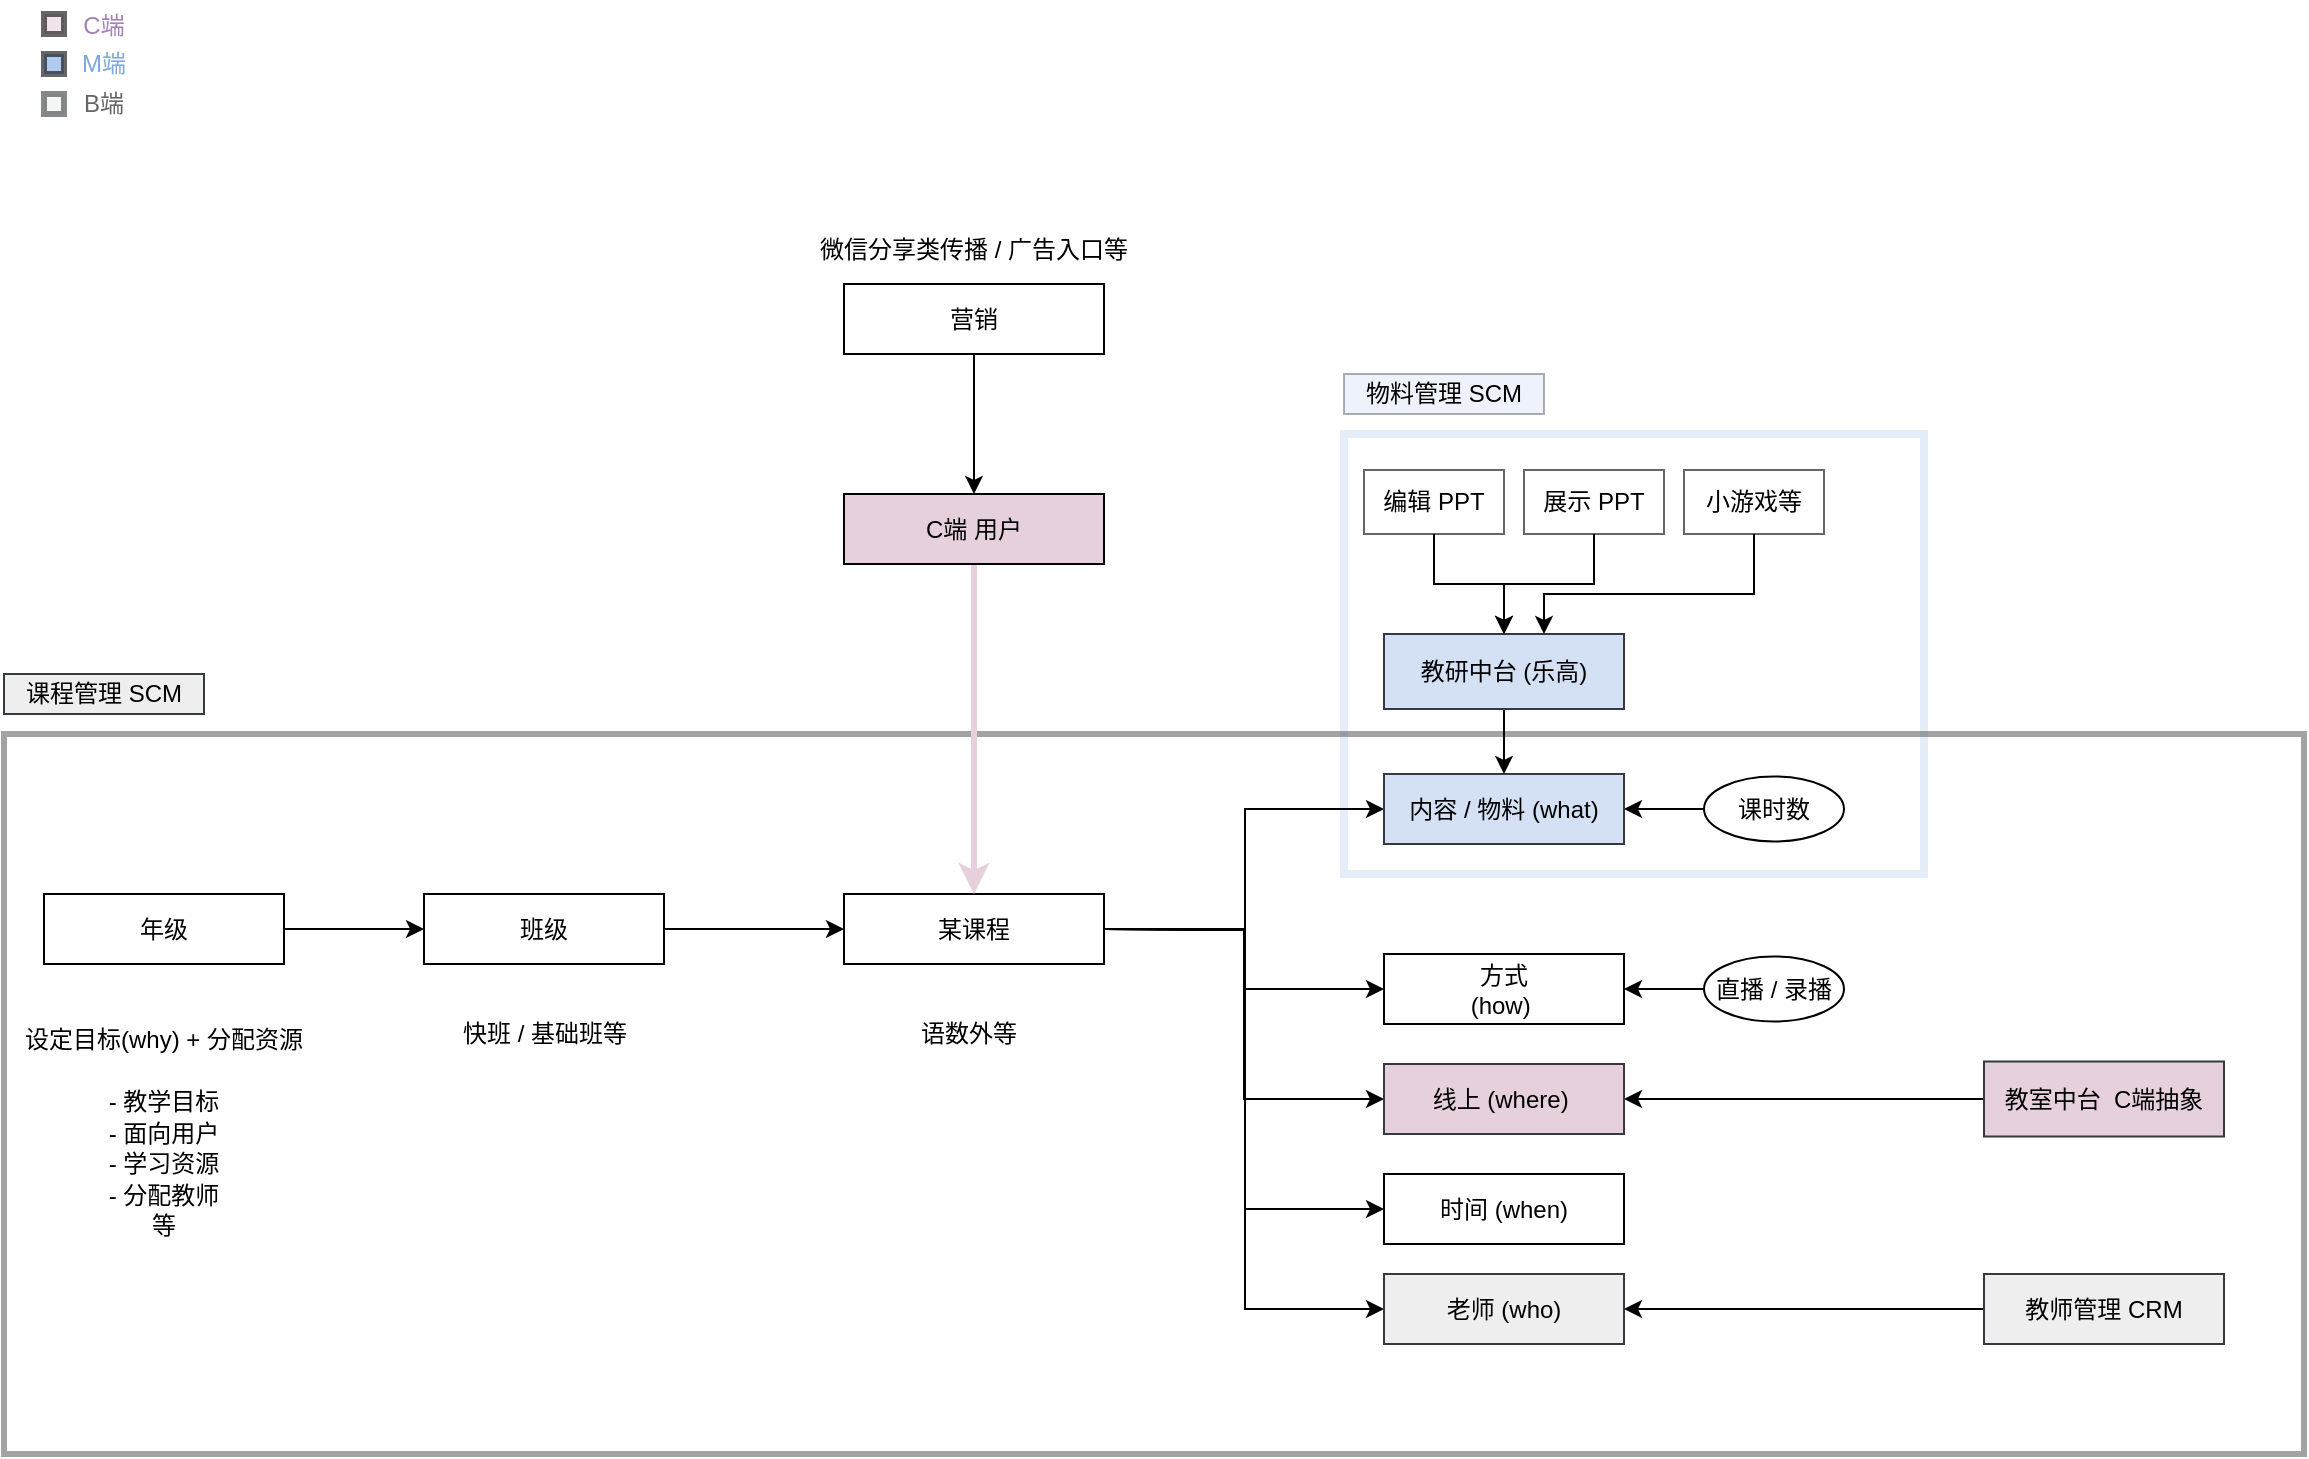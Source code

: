 <mxfile version="13.6.10" type="github">
  <diagram id="Rec8AMHsE2q6tZvkpwHi" name="Page-1">
    <mxGraphModel dx="1304" dy="871" grid="1" gridSize="10" guides="1" tooltips="1" connect="1" arrows="1" fold="1" page="1" pageScale="1" pageWidth="850" pageHeight="1100" math="0" shadow="0">
      <root>
        <mxCell id="0" />
        <mxCell id="1" parent="0" />
        <mxCell id="WLZFkZvw7_LWW6aZTqp_-33" value="" style="rounded=0;whiteSpace=wrap;html=1;fillColor=none;strokeWidth=4;opacity=60;strokeColor=#D4E1F5;" vertex="1" parent="1">
          <mxGeometry x="680" y="250" width="290" height="220" as="geometry" />
        </mxCell>
        <mxCell id="WLZFkZvw7_LWW6aZTqp_-14" value="" style="rounded=0;whiteSpace=wrap;html=1;fillColor=none;strokeWidth=3;opacity=60;strokeColor=#666666;" vertex="1" parent="1">
          <mxGeometry x="10" y="400" width="1150" height="360" as="geometry" />
        </mxCell>
        <mxCell id="uW_DLqb9Pa4qT4BQbRd9-25" value="" style="edgeStyle=orthogonalEdgeStyle;rounded=0;orthogonalLoop=1;jettySize=auto;html=1;" parent="1" source="-9T3dmOt2mQuRKZvPXTW-31" target="uW_DLqb9Pa4qT4BQbRd9-24" edge="1">
          <mxGeometry relative="1" as="geometry" />
        </mxCell>
        <mxCell id="-9T3dmOt2mQuRKZvPXTW-31" value="年级" style="whiteSpace=wrap;html=1;rounded=0;" parent="1" vertex="1">
          <mxGeometry x="30" y="480" width="120" height="35" as="geometry" />
        </mxCell>
        <mxCell id="-9T3dmOt2mQuRKZvPXTW-33" value="&lt;p style=&quot;line-height: 130%&quot;&gt;设定目标(why) + 分配资源&lt;br&gt;&lt;br&gt;- 教学目标&lt;br&gt;- 面向用户&lt;br&gt;- 学习资源&lt;br&gt;- 分配教师&lt;br&gt;等&lt;br&gt;&lt;/p&gt;" style="text;html=1;strokeColor=none;fillColor=none;align=center;verticalAlign=middle;whiteSpace=wrap;rounded=0;" parent="1" vertex="1">
          <mxGeometry x="15" y="535" width="150" height="130" as="geometry" />
        </mxCell>
        <mxCell id="uW_DLqb9Pa4qT4BQbRd9-6" value="" style="edgeStyle=orthogonalEdgeStyle;rounded=0;orthogonalLoop=1;jettySize=auto;html=1;entryX=0;entryY=0.5;entryDx=0;entryDy=0;" parent="1" target="uW_DLqb9Pa4qT4BQbRd9-5" edge="1">
          <mxGeometry relative="1" as="geometry">
            <mxPoint x="560" y="497.5" as="sourcePoint" />
          </mxGeometry>
        </mxCell>
        <mxCell id="uW_DLqb9Pa4qT4BQbRd9-7" value="" style="edgeStyle=orthogonalEdgeStyle;rounded=0;orthogonalLoop=1;jettySize=auto;html=1;entryX=0;entryY=0.5;entryDx=0;entryDy=0;" parent="1" target="uW_DLqb9Pa4qT4BQbRd9-3" edge="1">
          <mxGeometry relative="1" as="geometry">
            <mxPoint x="560" y="497.5" as="sourcePoint" />
          </mxGeometry>
        </mxCell>
        <mxCell id="uW_DLqb9Pa4qT4BQbRd9-17" value="" style="edgeStyle=orthogonalEdgeStyle;rounded=0;orthogonalLoop=1;jettySize=auto;html=1;entryX=0;entryY=0.5;entryDx=0;entryDy=0;" parent="1" target="uW_DLqb9Pa4qT4BQbRd9-16" edge="1">
          <mxGeometry relative="1" as="geometry">
            <mxPoint x="560" y="497.5" as="sourcePoint" />
          </mxGeometry>
        </mxCell>
        <mxCell id="uW_DLqb9Pa4qT4BQbRd9-23" value="" style="edgeStyle=orthogonalEdgeStyle;rounded=0;orthogonalLoop=1;jettySize=auto;html=1;entryX=0;entryY=0.5;entryDx=0;entryDy=0;" parent="1" target="uW_DLqb9Pa4qT4BQbRd9-11" edge="1">
          <mxGeometry relative="1" as="geometry">
            <mxPoint x="560" y="497.5" as="sourcePoint" />
            <mxPoint x="490" y="582.5" as="targetPoint" />
          </mxGeometry>
        </mxCell>
        <mxCell id="WLZFkZvw7_LWW6aZTqp_-43" value="" style="edgeStyle=orthogonalEdgeStyle;rounded=0;orthogonalLoop=1;jettySize=auto;html=1;startArrow=none;startFill=0;endArrow=classic;endFill=1;entryX=0;entryY=0.5;entryDx=0;entryDy=0;" edge="1" parent="1" source="uW_DLqb9Pa4qT4BQbRd9-1" target="WLZFkZvw7_LWW6aZTqp_-40">
          <mxGeometry relative="1" as="geometry">
            <mxPoint x="640" y="497.5" as="targetPoint" />
          </mxGeometry>
        </mxCell>
        <mxCell id="uW_DLqb9Pa4qT4BQbRd9-1" value="某课程" style="whiteSpace=wrap;html=1;rounded=0;" parent="1" vertex="1">
          <mxGeometry x="430" y="480" width="130" height="35" as="geometry" />
        </mxCell>
        <mxCell id="WLZFkZvw7_LWW6aZTqp_-4" value="" style="edgeStyle=orthogonalEdgeStyle;rounded=0;orthogonalLoop=1;jettySize=auto;html=1;startArrow=classic;startFill=1;endArrow=none;endFill=0;" edge="1" parent="1" source="uW_DLqb9Pa4qT4BQbRd9-3" target="WLZFkZvw7_LWW6aZTqp_-3">
          <mxGeometry relative="1" as="geometry" />
        </mxCell>
        <mxCell id="uW_DLqb9Pa4qT4BQbRd9-3" value="内容 / 物料 (what)" style="whiteSpace=wrap;html=1;rounded=0;strokeColor=#36393d;fillColor=#D4E1F5;" parent="1" vertex="1">
          <mxGeometry x="700" y="420" width="120" height="35" as="geometry" />
        </mxCell>
        <mxCell id="uW_DLqb9Pa4qT4BQbRd9-5" value="方式&lt;br&gt;(how)&amp;nbsp;" style="whiteSpace=wrap;html=1;rounded=0;" parent="1" vertex="1">
          <mxGeometry x="700" y="510" width="120" height="35" as="geometry" />
        </mxCell>
        <mxCell id="uW_DLqb9Pa4qT4BQbRd9-11" value="老师 (who)" style="whiteSpace=wrap;html=1;rounded=0;strokeColor=#36393d;fillColor=#eeeeee;" parent="1" vertex="1">
          <mxGeometry x="700" y="670" width="120" height="35" as="geometry" />
        </mxCell>
        <mxCell id="uW_DLqb9Pa4qT4BQbRd9-16" value="时间 (when)" style="whiteSpace=wrap;html=1;rounded=0;" parent="1" vertex="1">
          <mxGeometry x="700" y="620" width="120" height="35" as="geometry" />
        </mxCell>
        <mxCell id="uW_DLqb9Pa4qT4BQbRd9-26" value="" style="edgeStyle=orthogonalEdgeStyle;rounded=0;orthogonalLoop=1;jettySize=auto;html=1;" parent="1" source="uW_DLqb9Pa4qT4BQbRd9-24" target="uW_DLqb9Pa4qT4BQbRd9-1" edge="1">
          <mxGeometry relative="1" as="geometry" />
        </mxCell>
        <mxCell id="uW_DLqb9Pa4qT4BQbRd9-24" value="班级" style="whiteSpace=wrap;html=1;rounded=0;" parent="1" vertex="1">
          <mxGeometry x="220" y="480" width="120" height="35" as="geometry" />
        </mxCell>
        <mxCell id="uW_DLqb9Pa4qT4BQbRd9-27" value="快班 / 基础班等" style="text;html=1;strokeColor=none;fillColor=none;align=center;verticalAlign=middle;whiteSpace=wrap;rounded=0;" parent="1" vertex="1">
          <mxGeometry x="237.5" y="535" width="85" height="30" as="geometry" />
        </mxCell>
        <mxCell id="uW_DLqb9Pa4qT4BQbRd9-28" value="语数外等" style="text;html=1;strokeColor=none;fillColor=none;align=center;verticalAlign=middle;whiteSpace=wrap;rounded=0;" parent="1" vertex="1">
          <mxGeometry x="450" y="535" width="85" height="30" as="geometry" />
        </mxCell>
        <mxCell id="WLZFkZvw7_LWW6aZTqp_-3" value="课时数" style="ellipse;whiteSpace=wrap;html=1;rounded=0;" vertex="1" parent="1">
          <mxGeometry x="860" y="421.25" width="70" height="32.5" as="geometry" />
        </mxCell>
        <mxCell id="WLZFkZvw7_LWW6aZTqp_-9" value="" style="edgeStyle=orthogonalEdgeStyle;rounded=0;orthogonalLoop=1;jettySize=auto;html=1;startArrow=none;startFill=0;endArrow=classic;endFill=1;entryX=1;entryY=0.5;entryDx=0;entryDy=0;" edge="1" parent="1" source="WLZFkZvw7_LWW6aZTqp_-5" target="uW_DLqb9Pa4qT4BQbRd9-5">
          <mxGeometry relative="1" as="geometry">
            <mxPoint x="820" y="534" as="targetPoint" />
          </mxGeometry>
        </mxCell>
        <mxCell id="WLZFkZvw7_LWW6aZTqp_-5" value="直播 / 录播" style="ellipse;whiteSpace=wrap;html=1;rounded=0;" vertex="1" parent="1">
          <mxGeometry x="860" y="511.25" width="70" height="32.5" as="geometry" />
        </mxCell>
        <mxCell id="WLZFkZvw7_LWW6aZTqp_-12" value="" style="edgeStyle=orthogonalEdgeStyle;rounded=0;orthogonalLoop=1;jettySize=auto;html=1;startArrow=none;startFill=0;endArrow=classic;endFill=1;entryX=1;entryY=0.5;entryDx=0;entryDy=0;" edge="1" parent="1" source="WLZFkZvw7_LWW6aZTqp_-10" target="uW_DLqb9Pa4qT4BQbRd9-11">
          <mxGeometry relative="1" as="geometry">
            <mxPoint x="880" y="607.5" as="targetPoint" />
          </mxGeometry>
        </mxCell>
        <mxCell id="WLZFkZvw7_LWW6aZTqp_-10" value="教师管理 CRM" style="whiteSpace=wrap;html=1;rounded=0;strokeColor=#36393d;fillColor=#eeeeee;" vertex="1" parent="1">
          <mxGeometry x="1000" y="670" width="120" height="35" as="geometry" />
        </mxCell>
        <mxCell id="WLZFkZvw7_LWW6aZTqp_-18" value="" style="edgeStyle=orthogonalEdgeStyle;rounded=0;orthogonalLoop=1;jettySize=auto;html=1;startArrow=none;startFill=0;endArrow=classic;endFill=1;entryX=0.5;entryY=0;entryDx=0;entryDy=0;strokeWidth=3;strokeColor=#E6D0DE;" edge="1" parent="1" source="WLZFkZvw7_LWW6aZTqp_-15" target="uW_DLqb9Pa4qT4BQbRd9-1">
          <mxGeometry relative="1" as="geometry">
            <mxPoint x="495" y="400" as="targetPoint" />
          </mxGeometry>
        </mxCell>
        <mxCell id="WLZFkZvw7_LWW6aZTqp_-15" value="C端 用户" style="whiteSpace=wrap;html=1;rounded=0;fillColor=#E6D0DE;" vertex="1" parent="1">
          <mxGeometry x="430" y="280" width="130" height="35" as="geometry" />
        </mxCell>
        <mxCell id="WLZFkZvw7_LWW6aZTqp_-19" value="课程管理 SCM" style="text;html=1;strokeColor=#36393d;align=center;verticalAlign=middle;whiteSpace=wrap;rounded=0;fillColor=#eeeeee;" vertex="1" parent="1">
          <mxGeometry x="10" y="370" width="100" height="20" as="geometry" />
        </mxCell>
        <mxCell id="WLZFkZvw7_LWW6aZTqp_-24" value="" style="edgeStyle=orthogonalEdgeStyle;rounded=0;orthogonalLoop=1;jettySize=auto;html=1;startArrow=none;startFill=0;endArrow=classic;endFill=1;" edge="1" parent="1" source="WLZFkZvw7_LWW6aZTqp_-23" target="WLZFkZvw7_LWW6aZTqp_-15">
          <mxGeometry relative="1" as="geometry" />
        </mxCell>
        <mxCell id="WLZFkZvw7_LWW6aZTqp_-23" value="营销" style="whiteSpace=wrap;html=1;rounded=0;" vertex="1" parent="1">
          <mxGeometry x="430" y="175" width="130" height="35" as="geometry" />
        </mxCell>
        <mxCell id="WLZFkZvw7_LWW6aZTqp_-25" value="微信分享类传播 / 广告入口等" style="text;html=1;strokeColor=none;fillColor=none;align=center;verticalAlign=middle;whiteSpace=wrap;rounded=0;" vertex="1" parent="1">
          <mxGeometry x="415" y="147.5" width="160" height="20" as="geometry" />
        </mxCell>
        <mxCell id="WLZFkZvw7_LWW6aZTqp_-28" value="" style="edgeStyle=orthogonalEdgeStyle;rounded=0;orthogonalLoop=1;jettySize=auto;html=1;startArrow=none;startFill=0;endArrow=classic;endFill=1;exitX=0.5;exitY=1;exitDx=0;exitDy=0;" edge="1" parent="1" source="WLZFkZvw7_LWW6aZTqp_-29" target="uW_DLqb9Pa4qT4BQbRd9-3">
          <mxGeometry relative="1" as="geometry">
            <mxPoint x="760" y="337.5" as="sourcePoint" />
          </mxGeometry>
        </mxCell>
        <mxCell id="WLZFkZvw7_LWW6aZTqp_-29" value="教研中台 (乐高)" style="whiteSpace=wrap;html=1;rounded=0;strokeColor=#36393d;fillColor=#D4E1F5;" vertex="1" parent="1">
          <mxGeometry x="700" y="350" width="120" height="37.5" as="geometry" />
        </mxCell>
        <mxCell id="WLZFkZvw7_LWW6aZTqp_-34" value="物料管理 SCM" style="text;html=1;strokeColor=#36393d;align=center;verticalAlign=middle;whiteSpace=wrap;rounded=0;opacity=40;fillColor=#D4E1F5;" vertex="1" parent="1">
          <mxGeometry x="680" y="220" width="100" height="20" as="geometry" />
        </mxCell>
        <mxCell id="WLZFkZvw7_LWW6aZTqp_-37" value="" style="edgeStyle=orthogonalEdgeStyle;rounded=0;orthogonalLoop=1;jettySize=auto;html=1;startArrow=none;startFill=0;endArrow=classic;endFill=1;entryX=1;entryY=0.5;entryDx=0;entryDy=0;" edge="1" parent="1" source="WLZFkZvw7_LWW6aZTqp_-36" target="WLZFkZvw7_LWW6aZTqp_-40">
          <mxGeometry relative="1" as="geometry" />
        </mxCell>
        <mxCell id="WLZFkZvw7_LWW6aZTqp_-36" value="教室中台&amp;nbsp; C端抽象" style="whiteSpace=wrap;html=1;rounded=0;strokeColor=#36393d;fillColor=#E6D0DE;" vertex="1" parent="1">
          <mxGeometry x="1000" y="563.75" width="120" height="37.5" as="geometry" />
        </mxCell>
        <mxCell id="WLZFkZvw7_LWW6aZTqp_-40" value="线上 (where)&amp;nbsp;" style="whiteSpace=wrap;html=1;rounded=0;strokeColor=#36393d;fillColor=#E6D0DE;" vertex="1" parent="1">
          <mxGeometry x="700" y="565" width="120" height="35" as="geometry" />
        </mxCell>
        <mxCell id="WLZFkZvw7_LWW6aZTqp_-44" value="" style="rounded=0;whiteSpace=wrap;html=1;strokeColor=#000000;strokeWidth=3;fillColor=#E6D0DE;opacity=60;" vertex="1" parent="1">
          <mxGeometry x="30" y="40" width="10" height="10" as="geometry" />
        </mxCell>
        <mxCell id="WLZFkZvw7_LWW6aZTqp_-45" value="C端" style="text;html=1;strokeColor=none;fillColor=none;align=center;verticalAlign=middle;whiteSpace=wrap;rounded=0;opacity=60;fontColor=#A680B8;" vertex="1" parent="1">
          <mxGeometry x="40" y="33" width="40" height="25" as="geometry" />
        </mxCell>
        <mxCell id="WLZFkZvw7_LWW6aZTqp_-48" value="" style="rounded=0;whiteSpace=wrap;html=1;strokeColor=#000000;strokeWidth=3;opacity=60;direction=south;fillColor=#7EA6E0;" vertex="1" parent="1">
          <mxGeometry x="30" y="60" width="10" height="10" as="geometry" />
        </mxCell>
        <mxCell id="WLZFkZvw7_LWW6aZTqp_-49" value="M端" style="text;html=1;strokeColor=none;fillColor=none;align=center;verticalAlign=middle;whiteSpace=wrap;rounded=0;opacity=60;fontColor=#7EA6E0;" vertex="1" parent="1">
          <mxGeometry x="40" y="55" width="40" height="20" as="geometry" />
        </mxCell>
        <mxCell id="WLZFkZvw7_LWW6aZTqp_-50" value="B端" style="text;html=1;strokeColor=none;fillColor=none;align=center;verticalAlign=middle;whiteSpace=wrap;rounded=0;opacity=60;fontColor=#666666;" vertex="1" parent="1">
          <mxGeometry x="40" y="75" width="40" height="20" as="geometry" />
        </mxCell>
        <mxCell id="WLZFkZvw7_LWW6aZTqp_-51" value="" style="rounded=0;whiteSpace=wrap;html=1;strokeColor=#36393d;strokeWidth=3;fillColor=#eeeeee;opacity=60;" vertex="1" parent="1">
          <mxGeometry x="30" y="80" width="10" height="10" as="geometry" />
        </mxCell>
        <mxCell id="WLZFkZvw7_LWW6aZTqp_-59" value="" style="edgeStyle=orthogonalEdgeStyle;rounded=0;orthogonalLoop=1;jettySize=auto;html=1;startArrow=none;startFill=0;endArrow=classic;endFill=1;strokeColor=#000000;strokeWidth=1;fontSize=12;fontColor=#000000;" edge="1" parent="1" source="WLZFkZvw7_LWW6aZTqp_-57" target="WLZFkZvw7_LWW6aZTqp_-29">
          <mxGeometry relative="1" as="geometry" />
        </mxCell>
        <mxCell id="WLZFkZvw7_LWW6aZTqp_-57" value="编辑 PPT" style="rounded=0;whiteSpace=wrap;html=1;strokeWidth=1;fontSize=12;opacity=60;" vertex="1" parent="1">
          <mxGeometry x="690" y="268" width="70" height="32" as="geometry" />
        </mxCell>
        <mxCell id="WLZFkZvw7_LWW6aZTqp_-60" value="" style="edgeStyle=orthogonalEdgeStyle;rounded=0;orthogonalLoop=1;jettySize=auto;html=1;startArrow=none;startFill=0;endArrow=classic;endFill=1;strokeColor=#000000;strokeWidth=1;fontSize=12;fontColor=#000000;" edge="1" parent="1" source="WLZFkZvw7_LWW6aZTqp_-58" target="WLZFkZvw7_LWW6aZTqp_-29">
          <mxGeometry relative="1" as="geometry" />
        </mxCell>
        <mxCell id="WLZFkZvw7_LWW6aZTqp_-58" value="展示 PPT" style="rounded=0;whiteSpace=wrap;html=1;strokeWidth=1;fontSize=12;opacity=60;" vertex="1" parent="1">
          <mxGeometry x="770" y="268" width="70" height="32" as="geometry" />
        </mxCell>
        <mxCell id="WLZFkZvw7_LWW6aZTqp_-63" value="" style="edgeStyle=orthogonalEdgeStyle;rounded=0;orthogonalLoop=1;jettySize=auto;html=1;startArrow=none;startFill=0;endArrow=classic;endFill=1;strokeColor=#000000;strokeWidth=1;fontSize=12;fontColor=#000000;" edge="1" parent="1" source="WLZFkZvw7_LWW6aZTqp_-61">
          <mxGeometry relative="1" as="geometry">
            <mxPoint x="780" y="350" as="targetPoint" />
            <Array as="points">
              <mxPoint x="885" y="330" />
              <mxPoint x="780" y="330" />
            </Array>
          </mxGeometry>
        </mxCell>
        <mxCell id="WLZFkZvw7_LWW6aZTqp_-61" value="小游戏等" style="rounded=0;whiteSpace=wrap;html=1;strokeWidth=1;fontSize=12;opacity=60;" vertex="1" parent="1">
          <mxGeometry x="850" y="268" width="70" height="32" as="geometry" />
        </mxCell>
      </root>
    </mxGraphModel>
  </diagram>
</mxfile>
